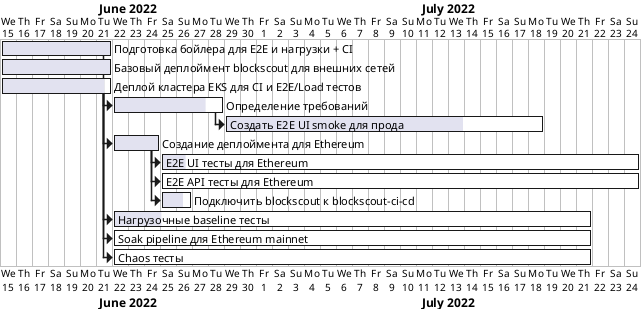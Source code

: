 @startgantt

Project starts the 15st of june 2022

[Подготовка бойлера для E2E и нагрузки + CI] as [boiler] lasts 7 days
[Базовый деплоймент blockscout для внешних сетей] as [app_deployment] lasts 7 days
[boiler] is 100% completed
[Деплой кластера EKS для CI и E2E/Load тестов] as [eks] lasts 7 days
[eks] is 95% complete
[Определение требований] as [req] lasts 7 days
[req] is 85% completed
[boiler]->[req]

[Создать E2E UI smoke для прода] as [e2e_prod] lasts 20 days
[req]->[e2e_prod]
[e2e_prod] links to [[https://www.notion.so/798c57dade7f48ee9aba8c1f2273b920?v=b592bb1164c247c9b91e28930c0c54c5&p=231853b7822c41d094e97e203985bb7e{open ticket} ticket]]
[e2e_prod] is 75% complete

[Создание деплоймента для Ethereum] as [dep_eth] lasts 3 days
[eks]->[dep_eth]
[dep_eth] links to [[https://www.notion.so/798c57dade7f48ee9aba8c1f2273b920?v=b592bb1164c247c9b91e28930c0c54c5&p=838790d8e3f8479da407fb87b8dc3098{open ticket} ticket]]
[dep_eth] is 100% complete

[E2E UI тесты для Ethereum] as [e2e_UI] lasts 30 days
[dep_eth]->[e2e_UI]
[e2e_UI] links to [[https://www.notion.so/798c57dade7f48ee9aba8c1f2273b920?v=b592bb1164c247c9b91e28930c0c54c5&p=e2493067342b4e8c947bdab3c540222f{open ticket} ticket]]
[e2e_UI] is 5% complete

[E2E API тесты для Ethereum] as [e2e_API] lasts 30 days
[dep_eth]->[e2e_API]
[e2e_API] is 0% complete

[Подключить blockscout к blockscout-ci-cd] as [pipeline] lasts 2 day
[dep_eth]->[pipeline]
[pipeline] links to [[https://www.notion.so/798c57dade7f48ee9aba8c1f2273b920?v=b592bb1164c247c9b91e28930c0c54c5&p=7e067191046d4a21aec985ea023b226d{open ticket} ticket]]
[pipeline] is 75% complete

[Нагрузочные baseline тесты] as [load_inbound_eth] lasts 30 days
[eks]->[load_inbound_eth]
[load_inbound_eth] links to [[https://www.notion.so/798c57dade7f48ee9aba8c1f2273b920?v=b592bb1164c247c9b91e28930c0c54c5&p=2cfe1e6186f34fe897d0f6e9de9ed5bd{open ticket} ticket]]
[load_inbound_eth] is 10% complete

[Soak pipeline для Ethereum mainnet] as [soak_outbound_eth] lasts 30 days
[eks]->[soak_outbound_eth]
[soak_outbound_eth] links to [[https://www.notion.so/798c57dade7f48ee9aba8c1f2273b920?v=b592bb1164c247c9b91e28930c0c54c5&p=e411620f9a5340319ff97b7645bdc0bd{open ticket} ticket]]
[soak_outbound_eth] is 0% complete

[Chaos тесты] as [chaos] lasts 30 days
[eks]->[chaos]
[chaos] links to [[https://www.notion.so/798c57dade7f48ee9aba8c1f2273b920?v=b592bb1164c247c9b91e28930c0c54c5&p=e411620f9a5340319ff97b7645bdc0bd{open ticket} ticket]]
[chaos] is 0% complete
@endgantt
